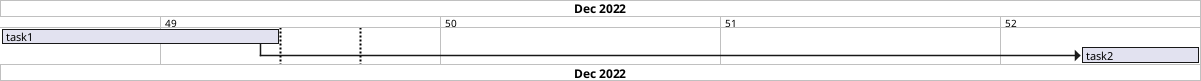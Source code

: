 {
  "sha1": "lwysg6heo2p3fkiykrjxhhy8hu2i85v",
  "insertion": {
    "when": "2024-06-03T18:59:34.607Z",
    "url": "https://forum.plantuml.net/17187/verticals-separators-gantt-chart-appear-certain-conditions?show=18171#c18171",
    "user": "plantuml@gmail.com"
  }
}
@startgantt
Project starts 2022-12-01
projectscale weekly zoom 10

[task1] lasts 1 week
[task2] starts 20 days after [task1]'s end and lasts 3 days

Separator just at [task1]'s end
Separator just 2 days after [task1]'s end

@endgantt
